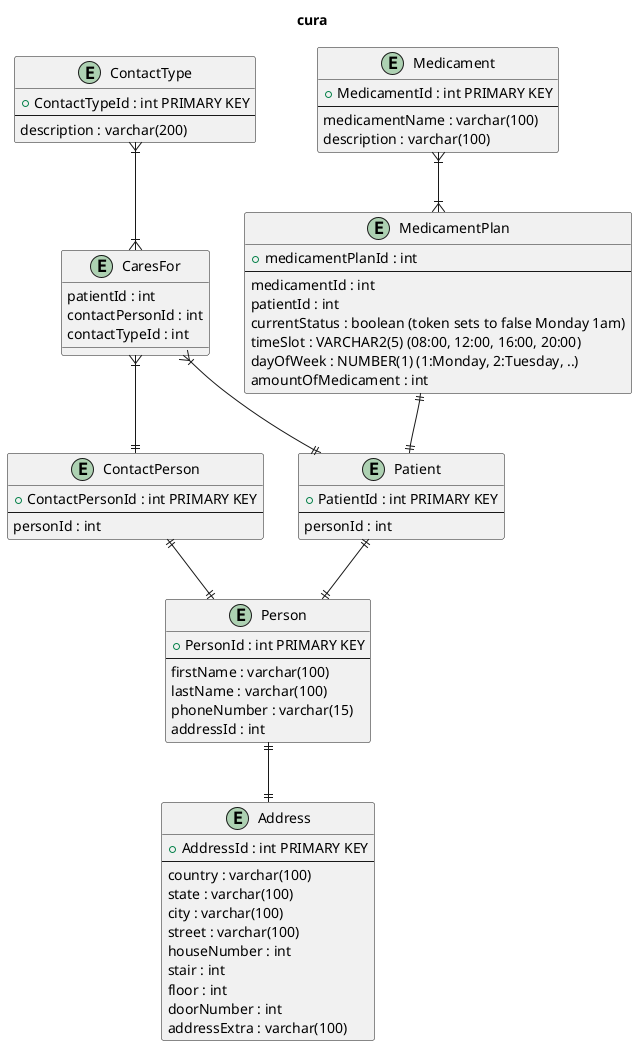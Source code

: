 @startuml cura
title cura

entity "Person" as person {
    +PersonId : int PRIMARY KEY
    --
    firstName : varchar(100)
    lastName : varchar(100)
    phoneNumber : varchar(15)
    addressId : int
}

entity "Patient" as patient {
    +PatientId : int PRIMARY KEY
    --
    personId : int
}

entity "ContactPerson" as contactPerson{
    +ContactPersonId : int PRIMARY KEY
    --
    personId : int
}

entity "CaresFor" as caresFor{
    patientId : int
    contactPersonId : int
    contactTypeId : int
}

entity "ContactType" as contactType{
    +ContactTypeId : int PRIMARY KEY
    --
    description : varchar(200)
}

entity "Address" as location{
    +AddressId : int PRIMARY KEY
    --
    country : varchar(100)
    state : varchar(100)
    city : varchar(100)
    street : varchar(100)
    houseNumber : int
    stair : int
    floor : int
    doorNumber : int
    addressExtra : varchar(100)
}

entity "Medicament" as medicament{
    +MedicamentId : int PRIMARY KEY
    --
    medicamentName : varchar(100)
    description : varchar(100)
}

entity "MedicamentPlan" as plan{
    +medicamentPlanId : int
    --
    medicamentId : int
    patientId : int
    currentStatus : boolean (token sets to false Monday 1am)
    timeSlot : VARCHAR2(5) (08:00, 12:00, 16:00, 20:00)
    dayOfWeek : NUMBER(1) (1:Monday, 2:Tuesday, ..)
    amountOfMedicament : int
}

caresFor }|--|| contactPerson
caresFor }|--|| patient
contactPerson ||--|| person
patient ||--|| person
plan ||--|| patient
medicament }|--|{ plan
person ||--|| location
contactType }|--|{ caresFor

@enduml
